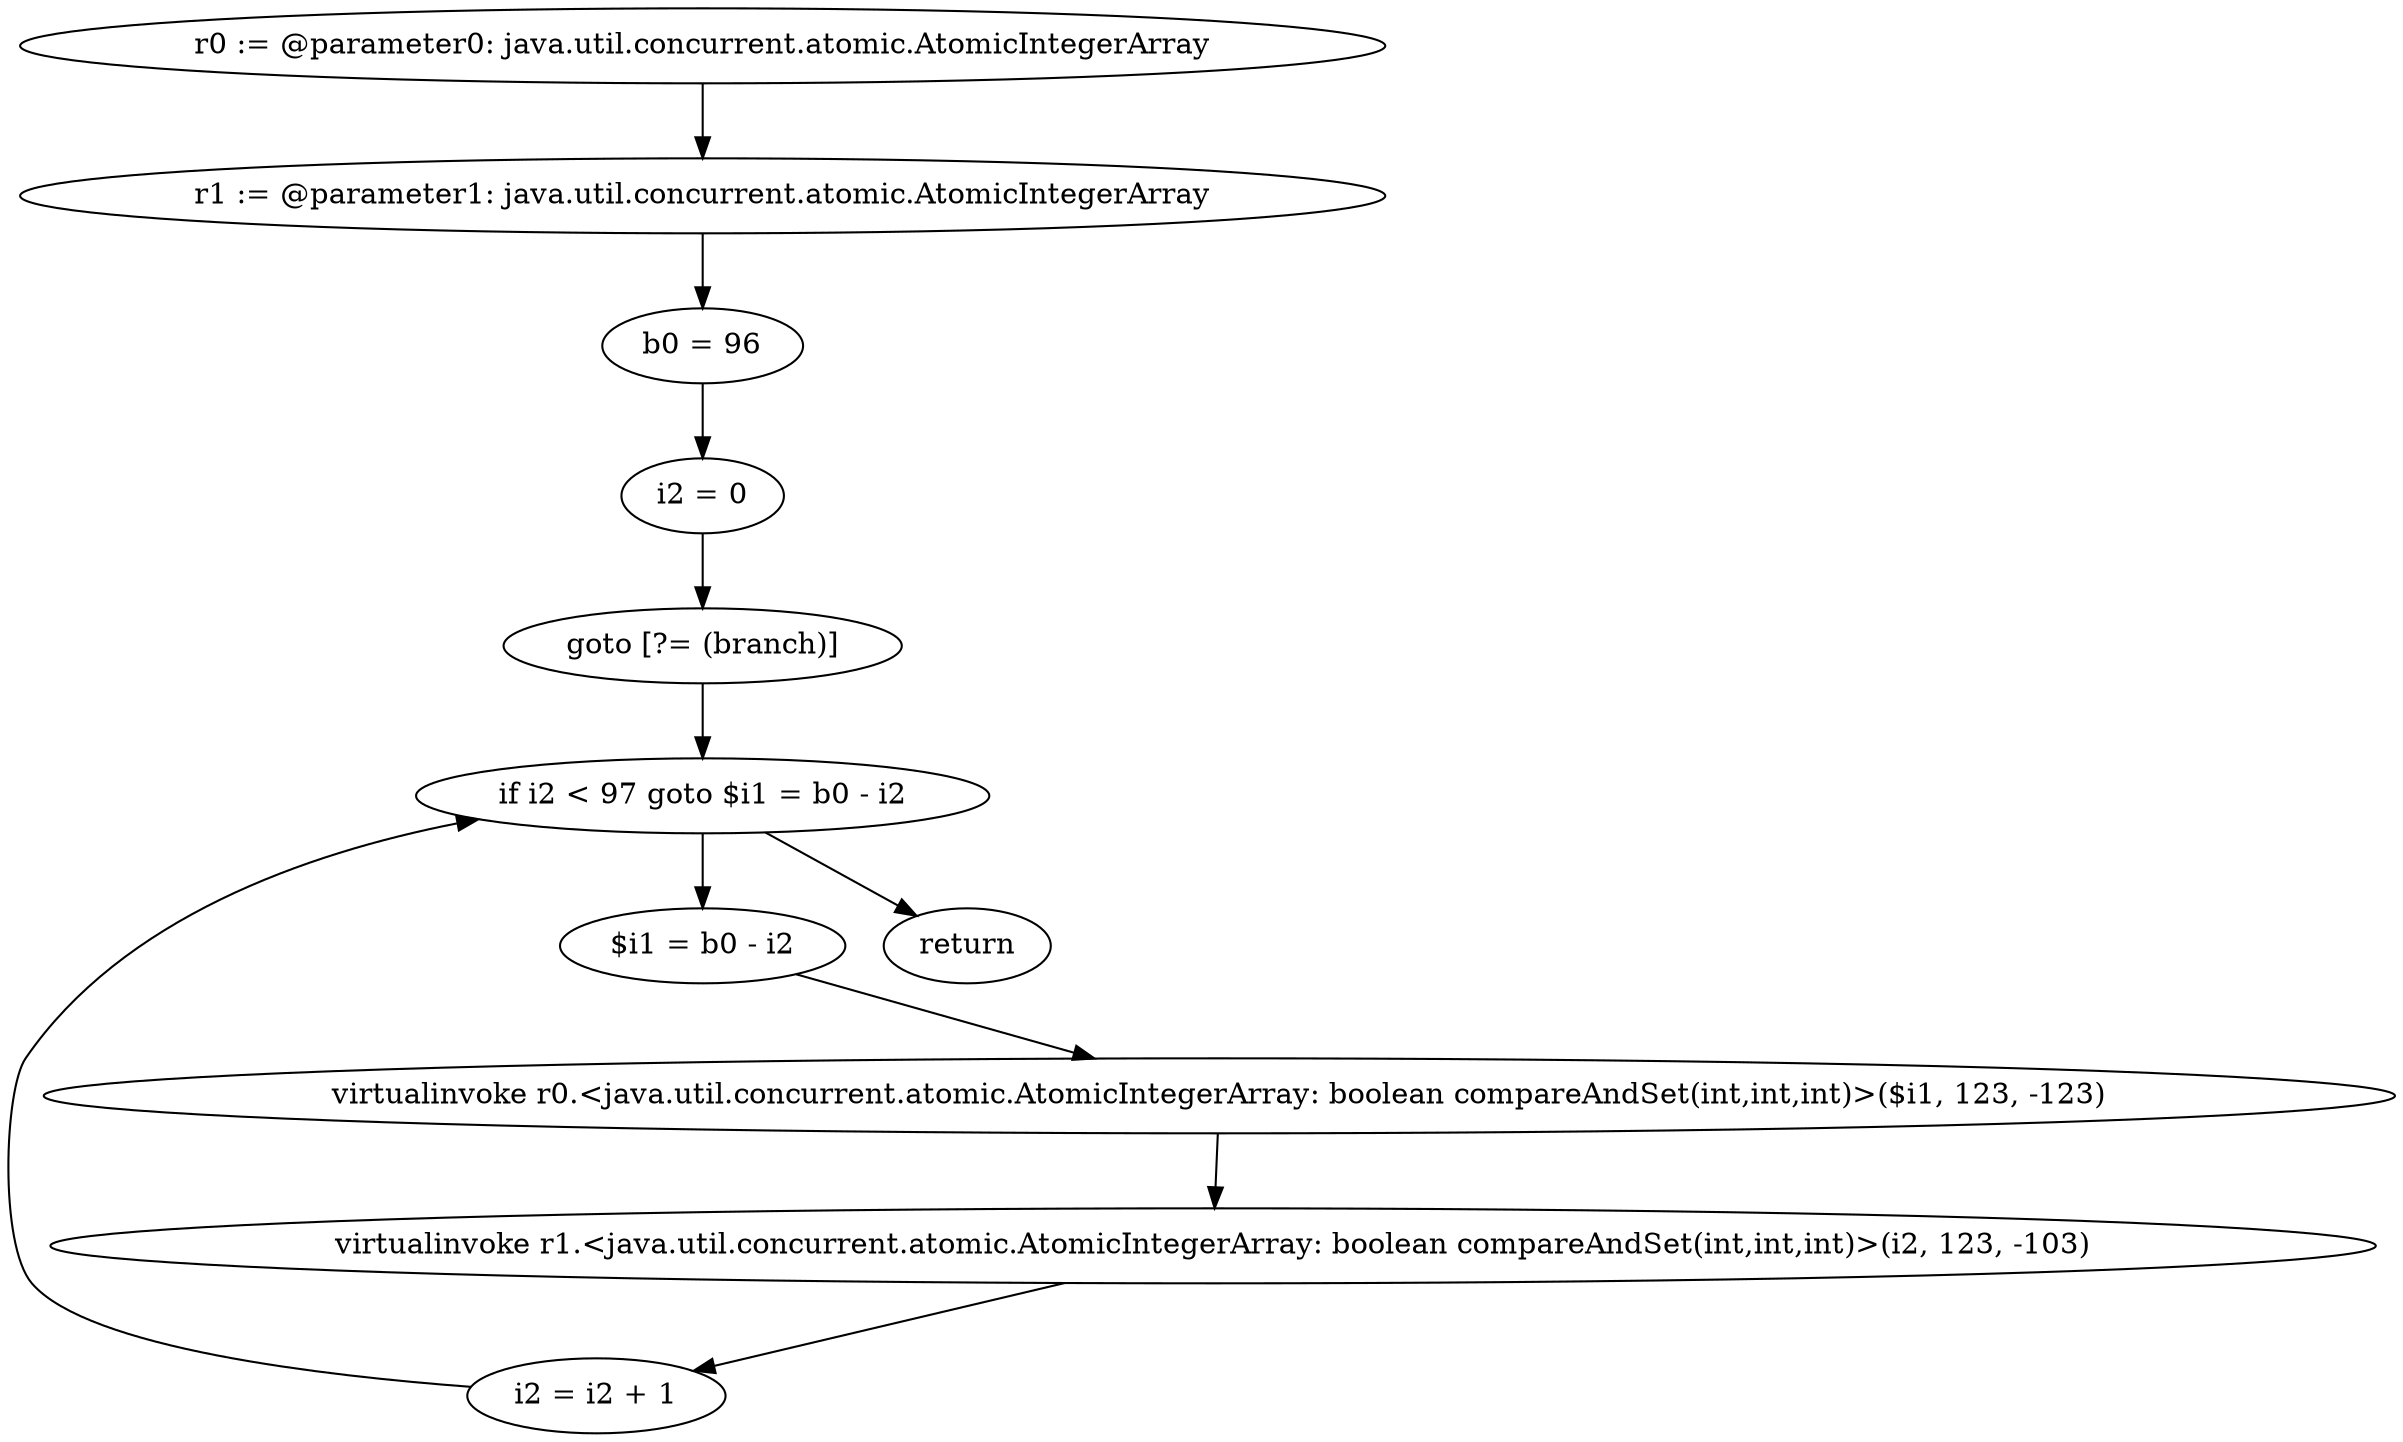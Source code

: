 digraph "unitGraph" {
    "r0 := @parameter0: java.util.concurrent.atomic.AtomicIntegerArray"
    "r1 := @parameter1: java.util.concurrent.atomic.AtomicIntegerArray"
    "b0 = 96"
    "i2 = 0"
    "goto [?= (branch)]"
    "$i1 = b0 - i2"
    "virtualinvoke r0.<java.util.concurrent.atomic.AtomicIntegerArray: boolean compareAndSet(int,int,int)>($i1, 123, -123)"
    "virtualinvoke r1.<java.util.concurrent.atomic.AtomicIntegerArray: boolean compareAndSet(int,int,int)>(i2, 123, -103)"
    "i2 = i2 + 1"
    "if i2 < 97 goto $i1 = b0 - i2"
    "return"
    "r0 := @parameter0: java.util.concurrent.atomic.AtomicIntegerArray"->"r1 := @parameter1: java.util.concurrent.atomic.AtomicIntegerArray";
    "r1 := @parameter1: java.util.concurrent.atomic.AtomicIntegerArray"->"b0 = 96";
    "b0 = 96"->"i2 = 0";
    "i2 = 0"->"goto [?= (branch)]";
    "goto [?= (branch)]"->"if i2 < 97 goto $i1 = b0 - i2";
    "$i1 = b0 - i2"->"virtualinvoke r0.<java.util.concurrent.atomic.AtomicIntegerArray: boolean compareAndSet(int,int,int)>($i1, 123, -123)";
    "virtualinvoke r0.<java.util.concurrent.atomic.AtomicIntegerArray: boolean compareAndSet(int,int,int)>($i1, 123, -123)"->"virtualinvoke r1.<java.util.concurrent.atomic.AtomicIntegerArray: boolean compareAndSet(int,int,int)>(i2, 123, -103)";
    "virtualinvoke r1.<java.util.concurrent.atomic.AtomicIntegerArray: boolean compareAndSet(int,int,int)>(i2, 123, -103)"->"i2 = i2 + 1";
    "i2 = i2 + 1"->"if i2 < 97 goto $i1 = b0 - i2";
    "if i2 < 97 goto $i1 = b0 - i2"->"return";
    "if i2 < 97 goto $i1 = b0 - i2"->"$i1 = b0 - i2";
}
